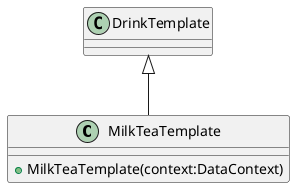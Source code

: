 @startuml
class MilkTeaTemplate {
    + MilkTeaTemplate(context:DataContext)
}
DrinkTemplate <|-- MilkTeaTemplate
@enduml
